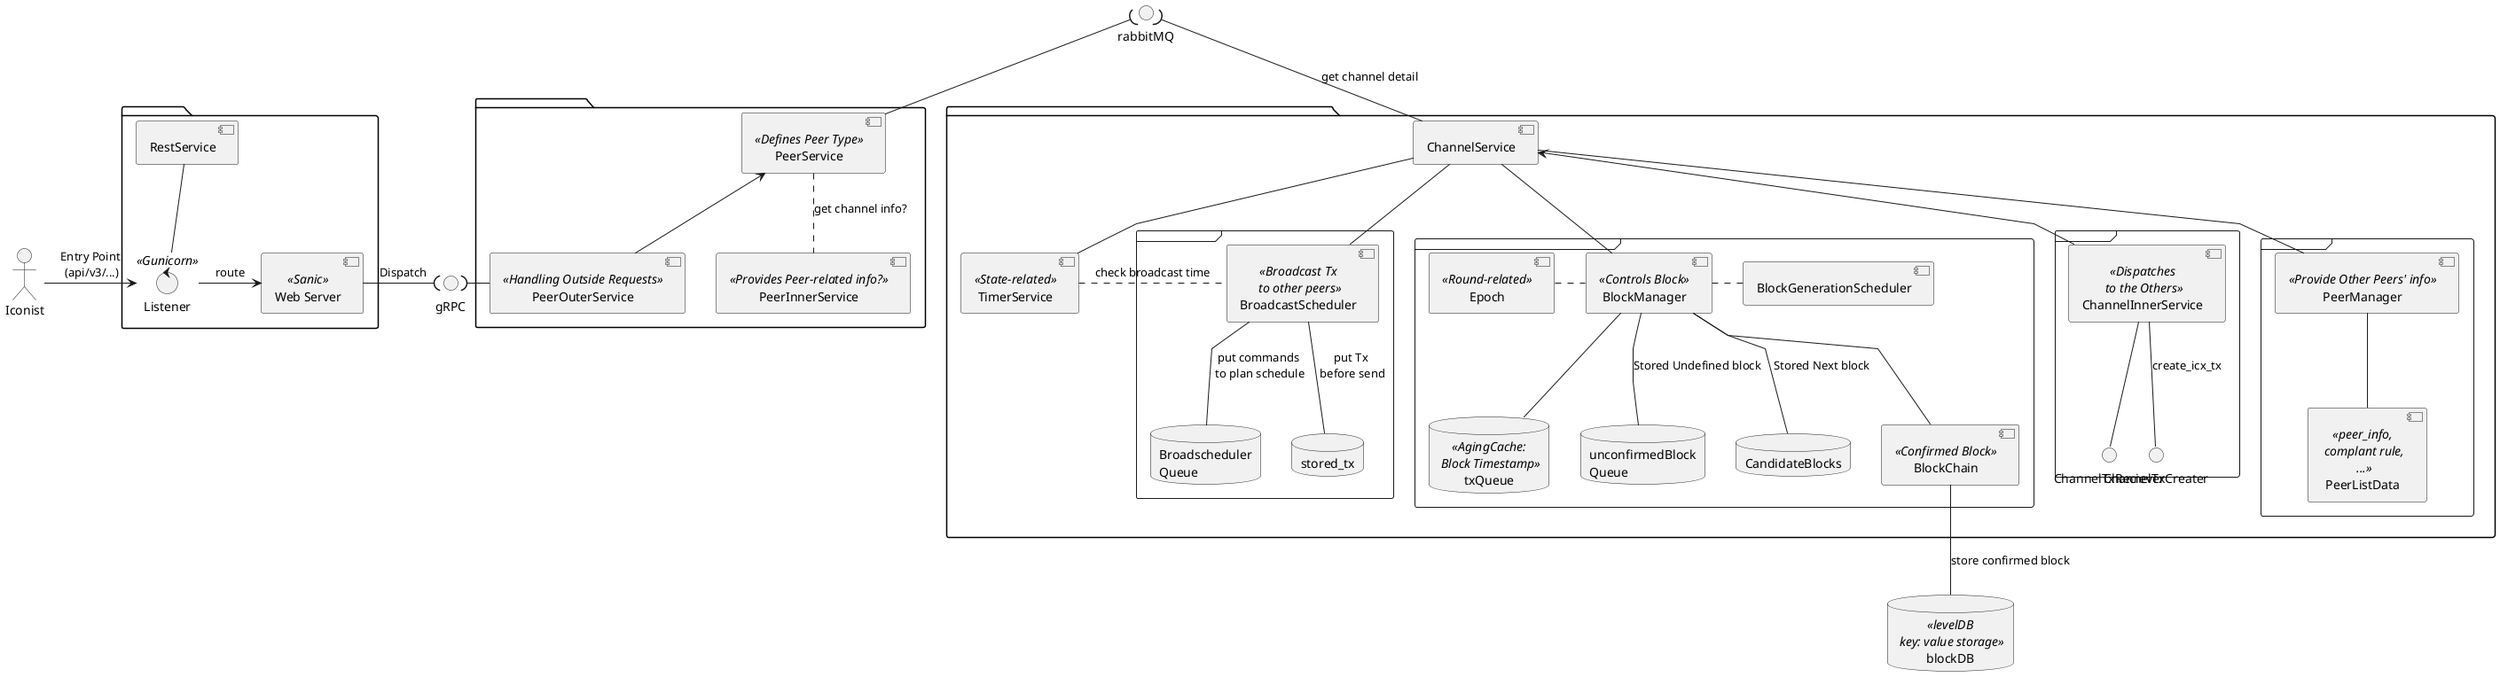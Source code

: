 @startuml
skinparam linetype polyline

'legend
'    |= Color |= Type |= Description |
'    | <size:11><back:#Crimson>           </back></size>|    <&arrow-right> | Example 1 |
'    | <size:11><back:#LightSeaGreen>           </back></size>|    <&arrow-right> | Example 2 |
'    | <size:11><back:#DarkGreen>           </back></size>|    <&arrow-right> | Example 3 |
'    | <size:11><back:#YellowGreen>           </back></size>|    <&box> | Example 4 |
'    | <size:11><back:#Chocolate>           </back></size>|    <&box> | Example 5 |
'endlegend

'===== ===== DIAGRAM ===== =====

actor Iconist as user
() gRPC
' Breakfast?
package {
    [RestService]

    control Listener as worker << Gunicorn >>
    [Web Server] as server << Sanic >>

    [RestService] -down- worker
    user -right-> worker: Entry Point\n (api/v3/...)
    worker -right-> server : route
    server -( gRPC: Dispatch
}

' Other stuffs
database blockDB <<levelDB\n key: value storage>>
() rabbitMQ

' Peer
package {
    [PeerService] <<Defines Peer Type>>
    rabbitMQ )-down- [PeerService]

    [PeerInnerService] << Provides Peer-related info? >>
    [PeerService] .down. [PeerInnerService]: get channel info?
    [PeerOuterService] <<Handling Outside Requests>>
    [PeerService] <-down- [PeerOuterService]
    gRPC )- [PeerOuterService]
}

' Channel
package {
        rabbitMQ )-down- [ChannelService]: get channel detail
        [ChannelService]
        [TimerService] <<State-related>>
        [ChannelService] -down- [TimerService]

        ' ChannelInnerService
        frame {
            [ChannelInnerService] << Dispatches\n to the Others>>
            [ChannelService] <-down- [ChannelInnerService]

            () ChannelTxReciever as txRec
            () ChannelTxCreater as txCre

            txRec -[hidden]right- txCre
            [ChannelInnerService] -down- txRec
            [ChannelInnerService] -- txCre: create_icx_tx
        }

        ' PeerManager
        frame {
            [PeerManager] <<Provide Other Peers' info>>
            [ChannelService] -down- [PeerManager]
            [PeerListData] <<peer_info,\n complant rule,\n ... >>
            [PeerManager] -down- [PeerListData]
        }

        ' Broadcast
        frame {
            [BroadcastScheduler] <<Broadcast Tx\n to other peers>>
            [ChannelService] -- [BroadcastScheduler]
            [TimerService] .right. [BroadcastScheduler]: check broadcast time

            database "Broadscheduler\nQueue" as BS_q
            database "stored_tx" as tx_q
            BS_q -[hidden]r- tx_q
            [BroadcastScheduler] -down- BS_q: put commands\n to plan schedule
            [BroadcastScheduler] -down- tx_q: put Tx\n before send
        }

        ' BlockManager
        frame {
            [BlockManager] <<Controls Block>>
            [ChannelService] -down- [BlockManager]

            [Epoch] << Round-related >>
            [BlockManager] .left. [Epoch]
            [BlockManager] .right. [BlockGenerationScheduler]

            database txQueue as BM_q <<AgingCache:\n Block Timestamp>>
            database "unconfirmedBlock\nQueue" as u_q
            database "CandidateBlocks" as candidate

            [BlockManager] -- BM_q
            [BlockManager] -- u_q: Stored Undefined block
            [BlockManager] -- candidate: Stored Next block

            [BlockChain] <<Confirmed Block>>
            [BlockManager] -- [BlockChain]
            [BlockChain] -- blockDB: store confirmed block

        }


}

'' connections
'[PeerService] -right-( () ChannelInnerStub
'() ChannelInnerStub -- [ChannelInnerService]
'[PeerService] --( () ChannelTxRecieverStub
'() ChannelTxRecieverStub -down- [ChannelTxReciever]



'PeerService --( () IconScoreStub

'() ChannelServiceStub
'package {
'    ChannelServiceStub -down- [ChannelService]
'        frame {
'            ChannelService - [BlockManager]
''            [txQueue] #Yellow
''            [unconfirmedBlockQueue] #Yellow
''            [BlockChain]
''            [BlockVersioner]
''            [TransactionVersioner]
''            [BlockGenerationScheduler]
''            [BlockGenerationScheduler-Queue] #Yellow
'        }
'
''        () ChannelTxCreatorStub - [ChannelTxCreator]
''        () ChannelTxReceiverStub - [ChannelTxReceiver]
''
''        [ChannelStateMachine]
''        [TimerService]
'    }


'        frame {
'            control TransactionSerializer
'            control TransactionVerifier
'        }


''
'        frame "BroadcastScheduler" {
'            [BroadcastScheduler_Queue] #Yellow
'            [storedTx_Queue] #Yellow
'
'
'        }


'() IconScoreStub
'package {
'    frame {
'        [IconServiceEngine]
'}

@enduml

